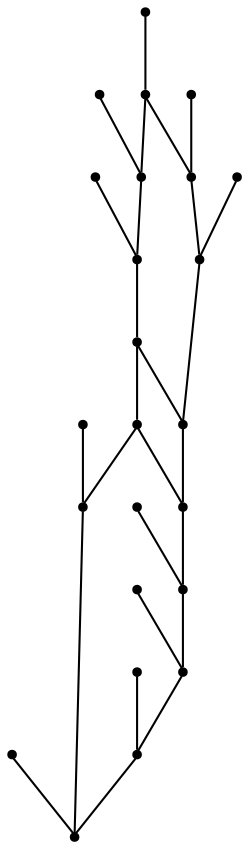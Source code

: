 graph {
  node [shape=point,comment="{\"directed\":false,\"doi\":\"10.1007/978-3-540-77537-9_24\",\"figure\":\"3 (3)\"}"]

  v0 [pos="1645.7144304497297,748.8093277960113"]
  v1 [pos="1645.7144304497297,780.5333280678951"]
  v2 [pos="1645.7144304497297,653.6371997775454"]
  v3 [pos="1645.7144304497297,685.3610728466151"]
  v4 [pos="1645.7144304497297,717.0852003213131"]
  v5 [pos="1645.7144304497297,812.2573283397791"]
  v6 [pos="1645.7144304497297,843.981328611663"]
  v7 [pos="1606.0223940649698,653.8524269392997"]
  v8 [pos="1606.0223940649694,685.5764908125907"]
  v9 [pos="1606.0223940649698,717.3004274830674"]
  v10 [pos="1606.0223940649698,812.4725555015333"]
  v11 [pos="1606.0223940649694,844.1966829762315"]
  v12 [pos="1423.3365894761196,653.6371997775454"]
  v13 [pos="1460.356827775822,653.4199373707628"]
  v14 [pos="1423.3365894761196,685.3610728466151"]
  v15 [pos="1460.356827775822,685.144064845461"]
  v16 [pos="1423.3323901863985,780.5333280678951"]
  v17 [pos="1460.356827775822,780.314920835784"]
  v18 [pos="1423.3365894761196,812.2573283397791"]
  v19 [pos="1460.356827775822,812.0390483104821"]
  v20 [pos="1423.3365894761196,843.981328611663"]
  v21 [pos="1460.356827775822,843.7631757851804"]
  v22 [pos="1423.3323901863985,717.0852003213131"]
  v23 [pos="1423.3323901863985,748.8093277960113"]

  v2 -- v12 [id="-5",pos="1645.7144304497297,653.6371997775454 1645.715512084961,633.8075530601271 1645.715512084961,633.8075530601271 1645.715512084961,633.8075530601271 1423.562778490643,633.8075530601271 1423.562778490643,633.8075530601271 1423.562778490643,633.8075530601271 1423.3365894761196,653.6371997775454 1423.3365894761196,653.6371997775454 1423.3365894761196,653.6371997775454"]
  v3 -- v2 [id="-6",pos="1645.7144304497297,685.3610728466151 1645.7144304497297,653.6371997775454 1645.7144304497297,653.6371997775454 1645.7144304497297,653.6371997775454"]
  v4 -- v3 [id="-7",pos="1645.7144304497297,717.0852003213131 1645.7144304497297,685.3610728466151 1645.7144304497297,685.3610728466151 1645.7144304497297,685.3610728466151"]
  v0 -- v4 [id="-8",pos="1645.7144304497297,748.8093277960113 1645.7144304497297,717.0852003213131 1645.7144304497297,717.0852003213131 1645.7144304497297,717.0852003213131"]
  v1 -- v0 [id="-9",pos="1645.7144304497297,780.5333280678951 1645.7144304497297,748.8093277960113 1645.7144304497297,748.8093277960113 1645.7144304497297,748.8093277960113"]
  v20 -- v6 [id="-10",pos="1423.3365894761196,843.981328611663 1423.562778490643,863.8077952587244 1423.562778490643,863.8077952587244 1423.562778490643,863.8077952587244 1645.715512084961,863.8077952587244 1645.715512084961,863.8077952587244 1645.715512084961,863.8077952587244 1645.7144304497297,843.981328611663 1645.7144304497297,843.981328611663 1645.7144304497297,843.981328611663"]
  v18 -- v16 [id="-11",pos="1423.3365894761196,812.2573283397791 1423.3323901863985,780.5333280678951 1423.3323901863985,780.5333280678951 1423.3323901863985,780.5333280678951"]
  v23 -- v22 [id="-12",pos="1423.3323901863985,748.8093277960113 1423.3323901863985,717.0852003213131 1423.3323901863985,717.0852003213131 1423.3323901863985,717.0852003213131"]
  v22 -- v14 [id="-13",pos="1423.3323901863985,717.0852003213131 1423.3365894761196,685.3610728466151 1423.3365894761196,685.3610728466151 1423.3365894761196,685.3610728466151"]
  v14 -- v12 [id="-14",pos="1423.3365894761196,685.3610728466151 1423.3365894761196,653.6371997775454 1423.3365894761196,653.6371997775454 1423.3365894761196,653.6371997775454"]
  v20 -- v18 [id="-15",pos="1423.3365894761196,843.981328611663 1423.3365894761196,812.2573283397791 1423.3365894761196,812.2573283397791 1423.3365894761196,812.2573283397791"]
  v23 -- v1 [id="-16",pos="1423.3323901863985,748.8093277960113 1645.7144304497297,780.5333280678951 1645.7144304497297,780.5333280678951 1645.7144304497297,780.5333280678951"]
  v22 -- v0 [id="-17",pos="1423.3323901863985,717.0852003213131 1645.7144304497297,748.8093277960113 1645.7144304497297,748.8093277960113 1645.7144304497297,748.8093277960113"]
  v5 -- v1 [id="-18",pos="1645.7144304497297,812.2573283397791 1645.7144304497297,780.5333280678951 1645.7144304497297,780.5333280678951 1645.7144304497297,780.5333280678951"]
  v6 -- v5 [id="-19",pos="1645.7144304497297,843.981328611663 1645.7144304497297,812.2573283397791 1645.7144304497297,812.2573283397791 1645.7144304497297,812.2573283397791"]
  v16 -- v23 [id="-20",pos="1423.3323901863985,780.5333280678951 1423.3323901863985,748.8093277960113 1423.3323901863985,748.8093277960113 1423.3323901863985,748.8093277960113"]
  v7 -- v2 [id="-22",pos="1606.0223940649698,653.8524269392997 1645.7144304497297,653.6371997775454 1645.7144304497297,653.6371997775454 1645.7144304497297,653.6371997775454"]
  v21 -- v20 [id="-23",pos="1460.356827775822,843.7631757851804 1423.3365894761196,843.981328611663 1423.3365894761196,843.981328611663 1423.3365894761196,843.981328611663"]
  v19 -- v18 [id="-25",pos="1460.356827775822,812.0390483104821 1423.3365894761196,812.2573283397791 1423.3365894761196,812.2573283397791 1423.3365894761196,812.2573283397791"]
  v17 -- v16 [id="-27",pos="1460.356827775822,780.314920835784 1423.3323901863985,780.5333280678951 1423.3323901863985,780.5333280678951 1423.3323901863985,780.5333280678951"]
  v15 -- v14 [id="-29",pos="1460.356827775822,685.144064845461 1423.3365894761196,685.3610728466151 1423.3365894761196,685.3610728466151 1423.3365894761196,685.3610728466151"]
  v13 -- v12 [id="-31",pos="1460.356827775822,653.4199373707628 1423.3365894761196,653.6371997775454 1423.3365894761196,653.6371997775454 1423.3365894761196,653.6371997775454"]
  v11 -- v6 [id="-33",pos="1606.0223940649694,844.1966829762315 1645.7144304497297,843.981328611663 1645.7144304497297,843.981328611663 1645.7144304497297,843.981328611663"]
  v10 -- v5 [id="-35",pos="1606.0223940649698,812.4725555015333 1645.7144304497297,812.2573283397791 1645.7144304497297,812.2573283397791 1645.7144304497297,812.2573283397791"]
  v9 -- v4 [id="-37",pos="1606.0223940649698,717.3004274830674 1645.7144304497297,717.0852003213131 1645.7144304497297,717.0852003213131 1645.7144304497297,717.0852003213131"]
  v8 -- v3 [id="-39",pos="1606.0223940649694,685.5764908125907 1645.7144304497297,685.3610728466151 1645.7144304497297,685.3610728466151 1645.7144304497297,685.3610728466151"]
}